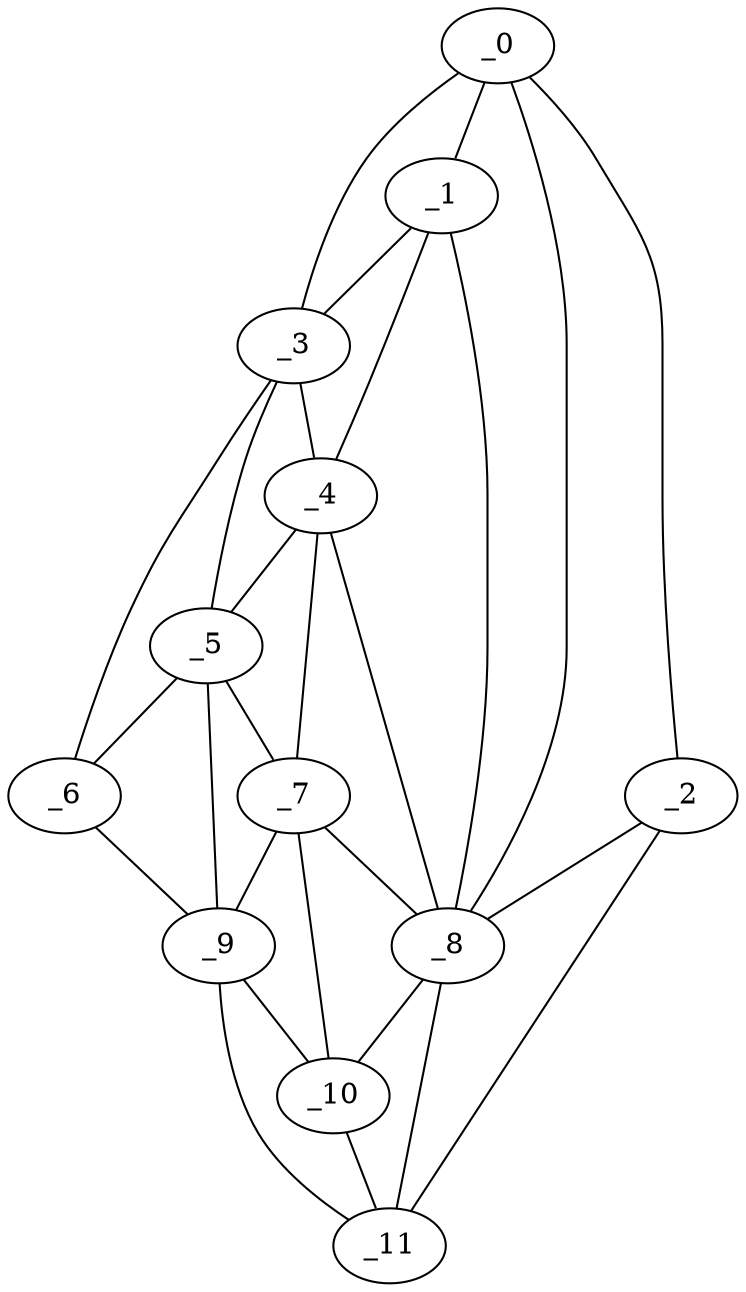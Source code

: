 graph "obj41__265.gxl" {
	_0	 [x=28,
		y=70];
	_1	 [x=34,
		y=66];
	_0 -- _1	 [valence=2];
	_2	 [x=34,
		y=125];
	_0 -- _2	 [valence=1];
	_3	 [x=36,
		y=49];
	_0 -- _3	 [valence=1];
	_8	 [x=74,
		y=92];
	_0 -- _8	 [valence=1];
	_1 -- _3	 [valence=1];
	_4	 [x=39,
		y=59];
	_1 -- _4	 [valence=2];
	_1 -- _8	 [valence=1];
	_2 -- _8	 [valence=2];
	_11	 [x=100,
		y=91];
	_2 -- _11	 [valence=1];
	_3 -- _4	 [valence=2];
	_5	 [x=57,
		y=46];
	_3 -- _5	 [valence=1];
	_6	 [x=59,
		y=6];
	_3 -- _6	 [valence=1];
	_4 -- _5	 [valence=2];
	_7	 [x=73,
		y=57];
	_4 -- _7	 [valence=1];
	_4 -- _8	 [valence=2];
	_5 -- _6	 [valence=2];
	_5 -- _7	 [valence=1];
	_9	 [x=93,
		y=6];
	_5 -- _9	 [valence=1];
	_6 -- _9	 [valence=1];
	_7 -- _8	 [valence=2];
	_7 -- _9	 [valence=2];
	_10	 [x=93,
		y=77];
	_7 -- _10	 [valence=1];
	_8 -- _10	 [valence=2];
	_8 -- _11	 [valence=1];
	_9 -- _10	 [valence=1];
	_9 -- _11	 [valence=1];
	_10 -- _11	 [valence=2];
}
